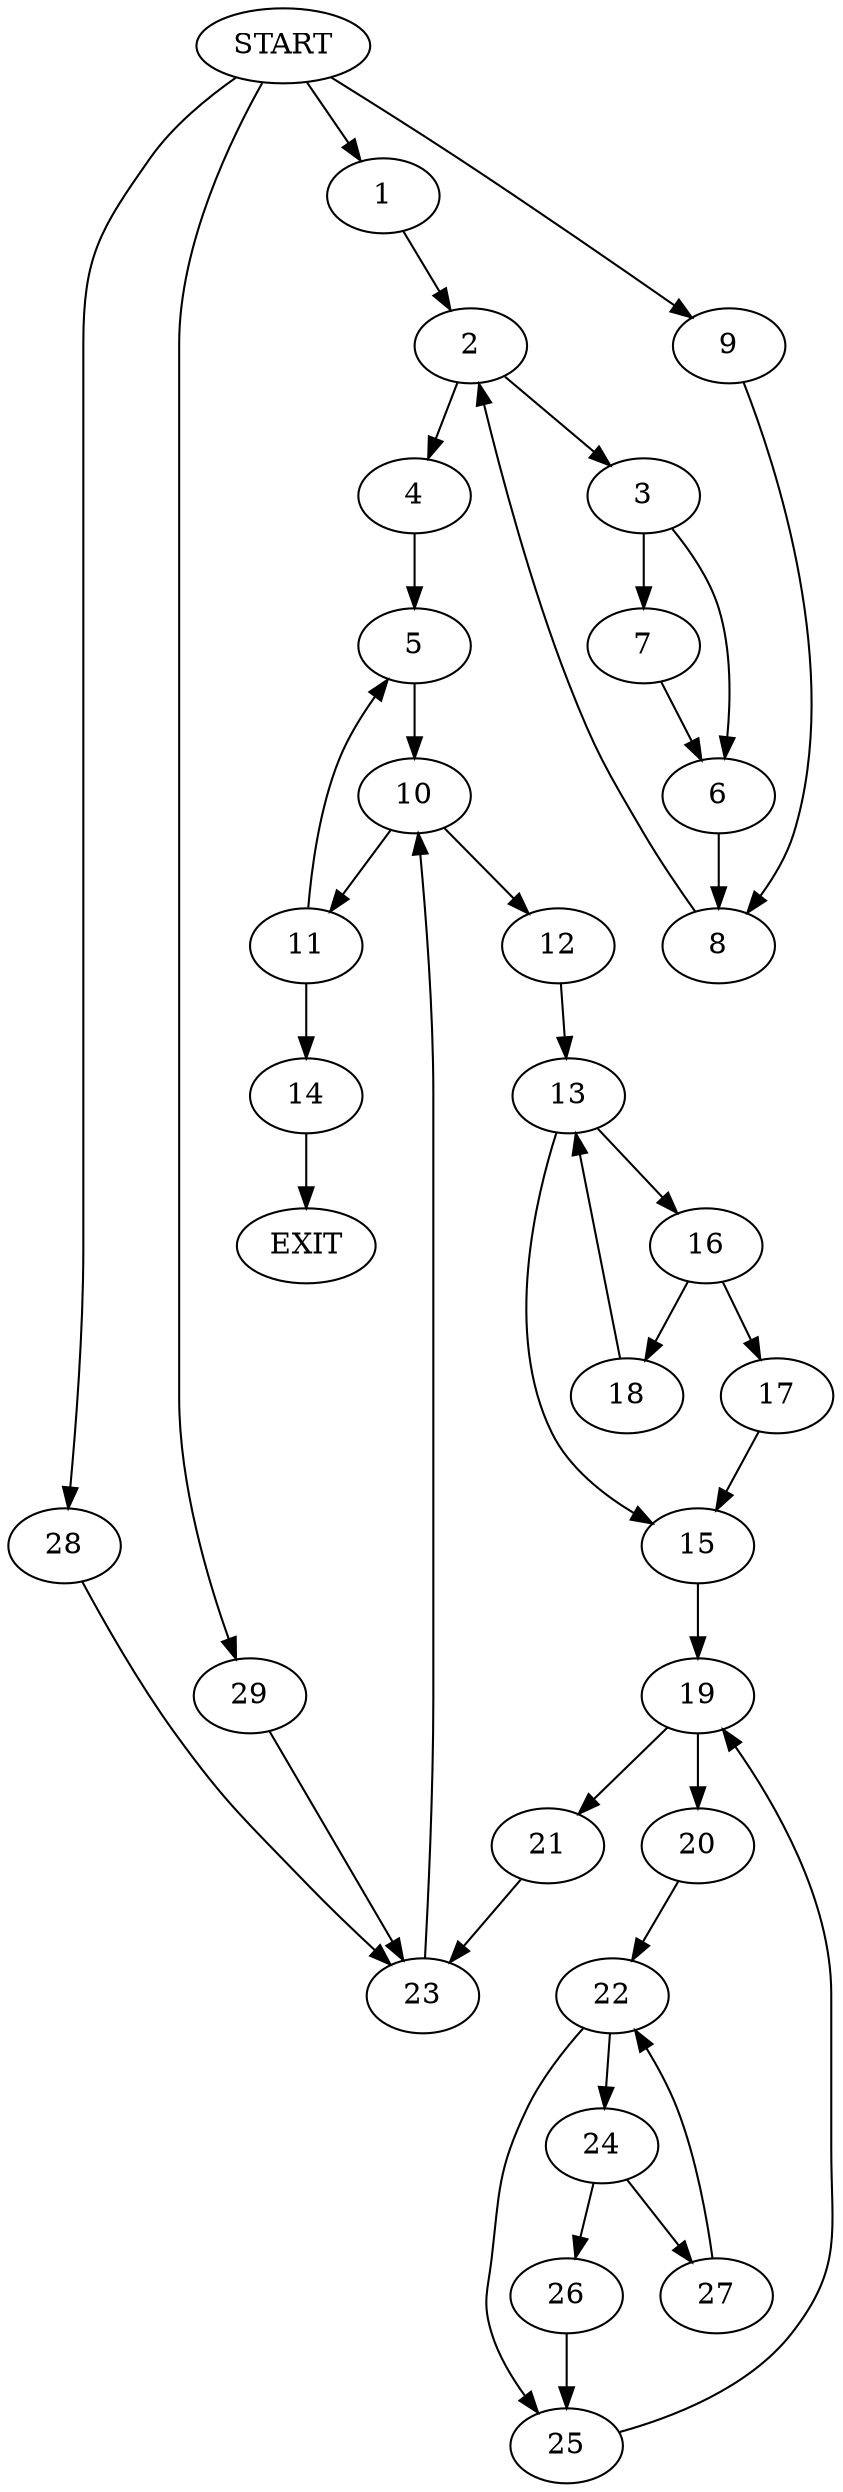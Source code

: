 digraph {
0 [label="START"]
30 [label="EXIT"]
0 -> 1
1 -> 2
2 -> 3
2 -> 4
4 -> 5
3 -> 6
3 -> 7
7 -> 6
6 -> 8
8 -> 2
0 -> 9
9 -> 8
5 -> 10
10 -> 11
10 -> 12
12 -> 13
11 -> 14
11 -> 5
13 -> 15
13 -> 16
16 -> 17
16 -> 18
15 -> 19
17 -> 15
18 -> 13
19 -> 20
19 -> 21
20 -> 22
21 -> 23
22 -> 24
22 -> 25
24 -> 26
24 -> 27
25 -> 19
26 -> 25
27 -> 22
23 -> 10
0 -> 28
28 -> 23
0 -> 29
29 -> 23
14 -> 30
}
